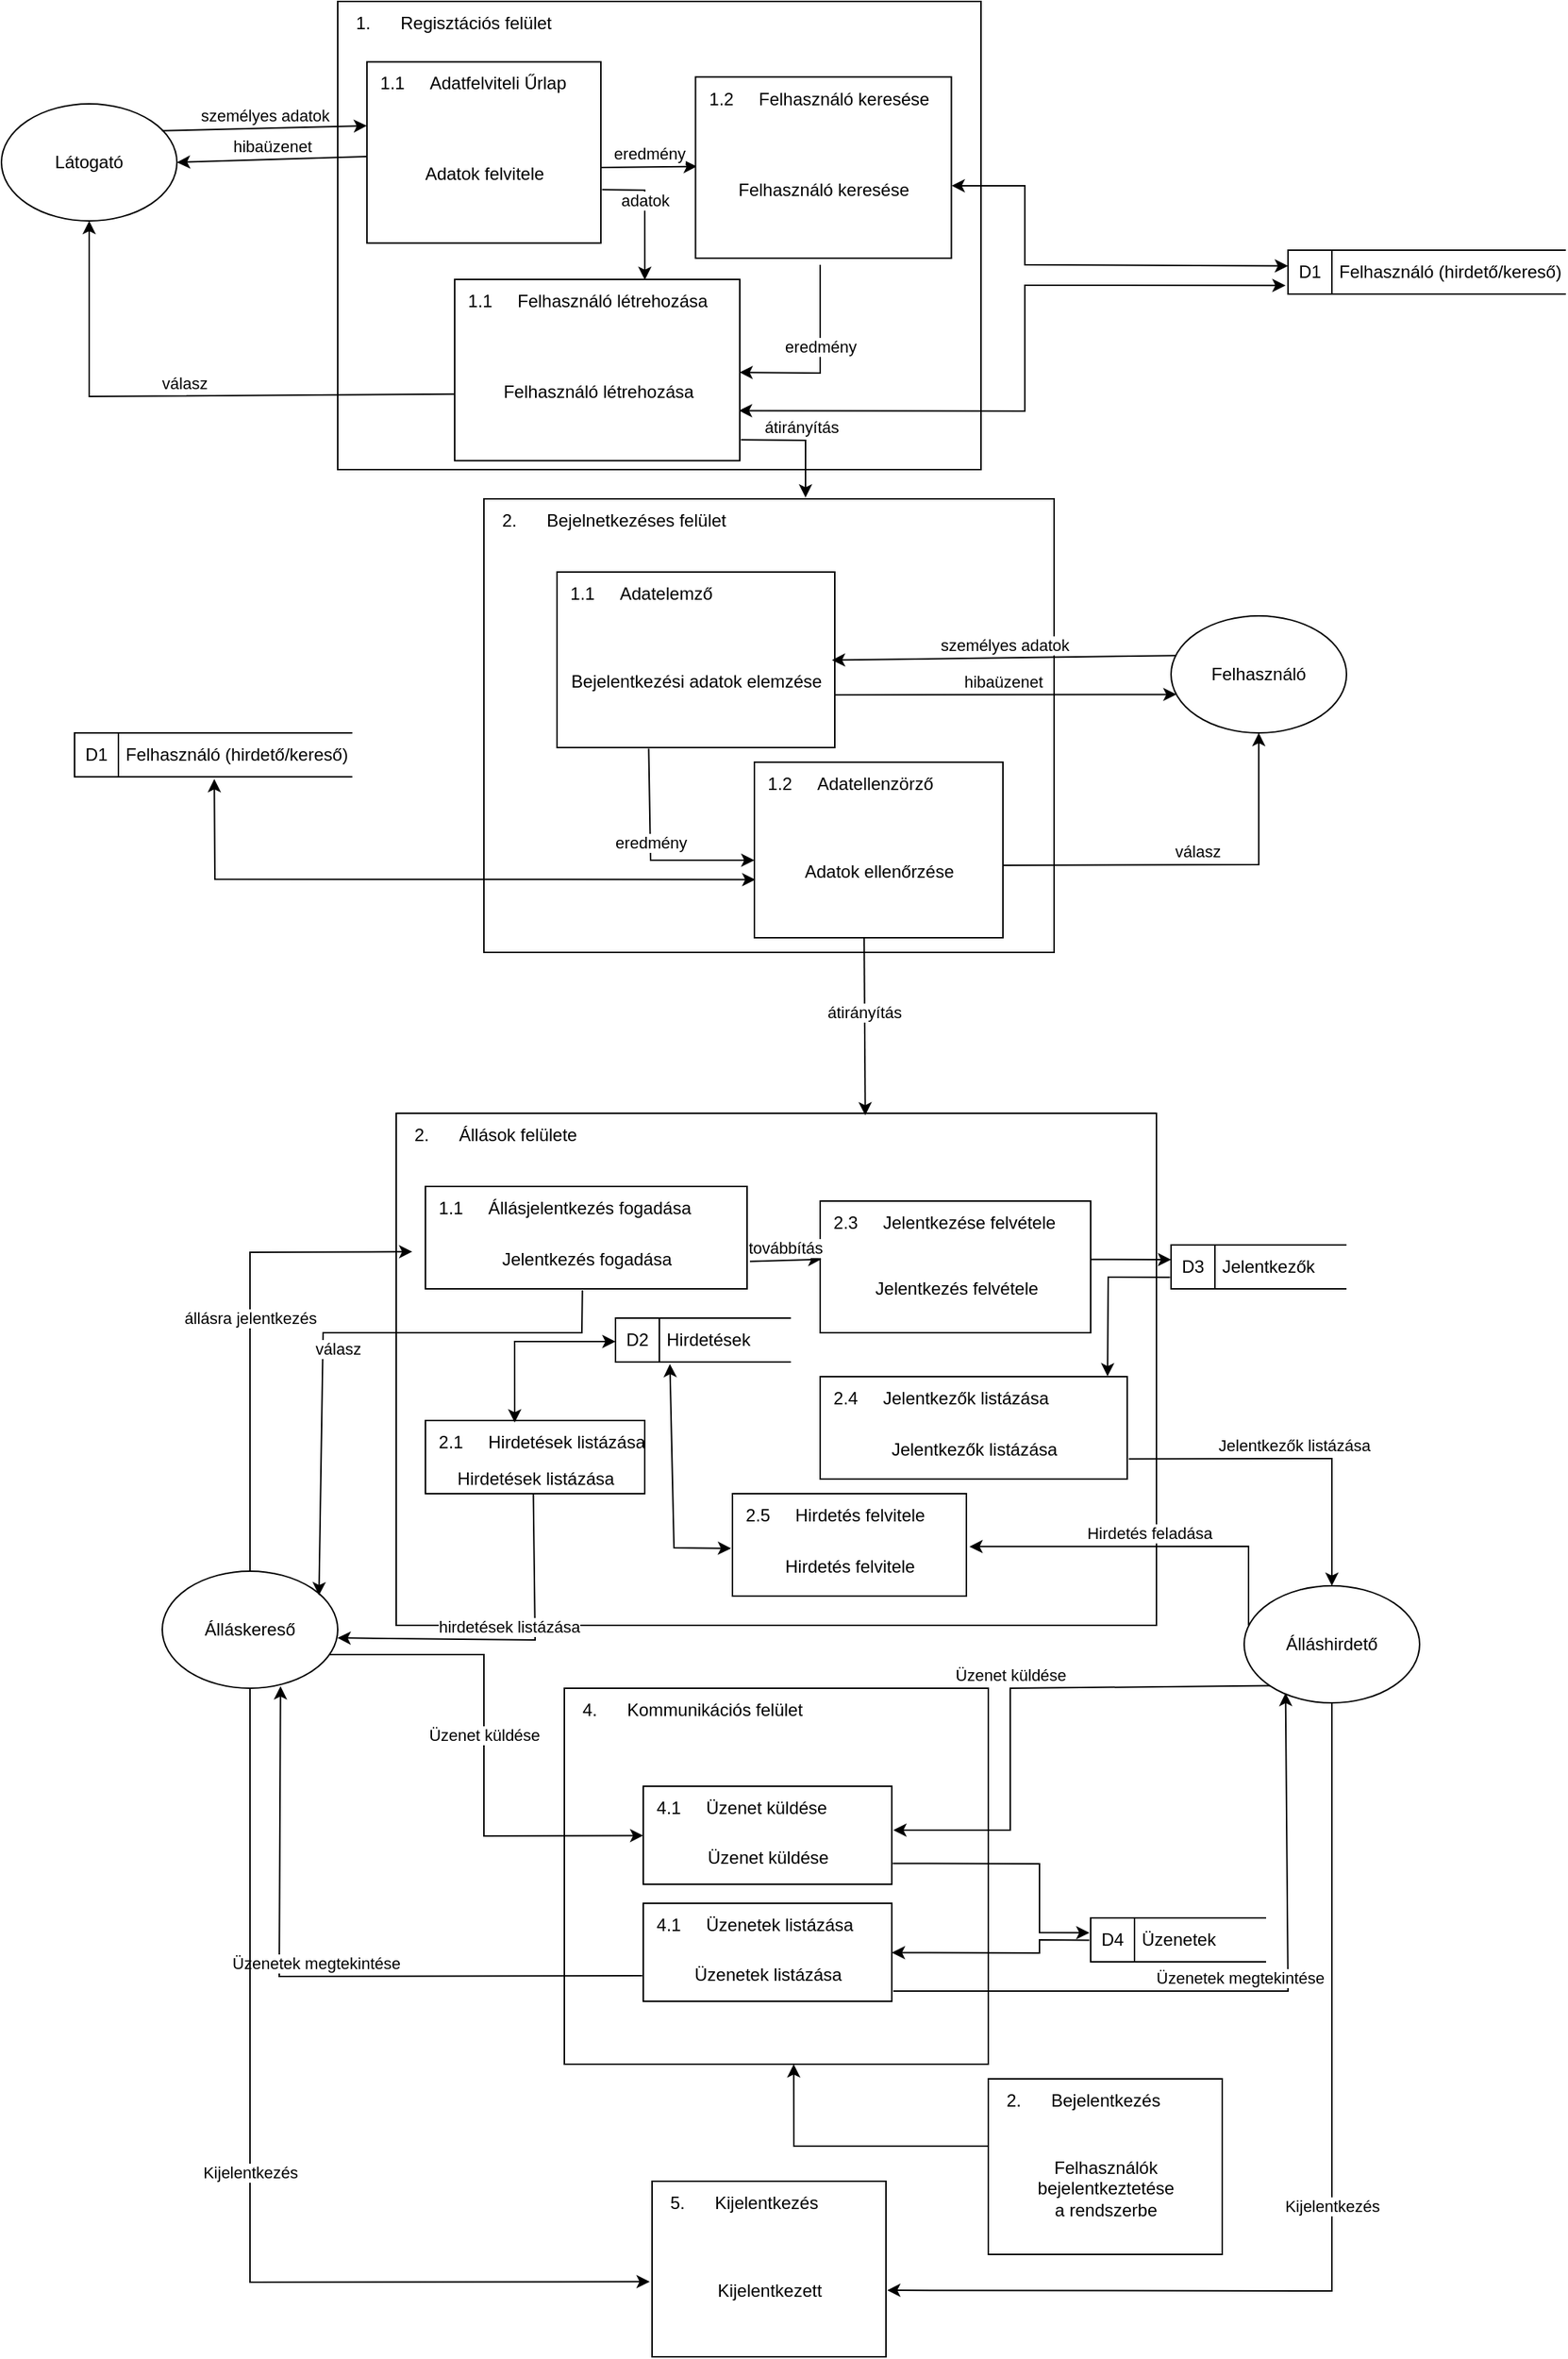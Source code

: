 <mxfile version="20.8.20" type="device"><diagram name="Page-1" id="2c6qVCv9dhtHh1jeVyh2"><mxGraphModel dx="1735" dy="1055" grid="1" gridSize="10" guides="1" tooltips="1" connect="1" arrows="1" fold="1" page="1" pageScale="1" pageWidth="1169" pageHeight="1654" math="0" shadow="0"><root><mxCell id="0"/><mxCell id="1" parent="0"/><mxCell id="j3F8_mvUWFrMyj6sbpoF-4" value="" style="html=1;dashed=0;whitespace=wrap;shape=mxgraph.dfd.process;align=center;container=1;collapsible=0;spacingTop=30;" parent="1" vertex="1"><mxGeometry x="390" y="370" width="390" height="310" as="geometry"/></mxCell><mxCell id="j3F8_mvUWFrMyj6sbpoF-5" value="2." style="text;html=1;strokeColor=none;fillColor=none;align=center;verticalAlign=middle;whiteSpace=wrap;rounded=0;movable=0;resizable=0;rotatable=0;cloneable=0;deletable=0;connectable=0;allowArrows=0;pointerEvents=1;" parent="j3F8_mvUWFrMyj6sbpoF-4" vertex="1"><mxGeometry width="35" height="30" as="geometry"/></mxCell><mxCell id="j3F8_mvUWFrMyj6sbpoF-6" value="Bejelnetkezéses felület" style="text;html=1;strokeColor=none;fillColor=none;align=left;verticalAlign=middle;whiteSpace=wrap;rounded=0;movable=0;resizable=0;connectable=0;allowArrows=0;rotatable=0;cloneable=0;deletable=0;spacingLeft=6;autosize=1;resizeWidth=0;" parent="j3F8_mvUWFrMyj6sbpoF-4" vertex="1"><mxGeometry x="35" width="150" height="30" as="geometry"/></mxCell><mxCell id="zLiHdtCXwCIcYh1Zex4T-36" value="hibaüzenet" style="endArrow=classic;html=1;rounded=0;verticalAlign=bottom;entryX=0.031;entryY=0.671;entryDx=0;entryDy=0;entryPerimeter=0;" edge="1" parent="j3F8_mvUWFrMyj6sbpoF-4" target="j3F8_mvUWFrMyj6sbpoF-22"><mxGeometry width="50" height="50" relative="1" as="geometry"><mxPoint x="236" y="134" as="sourcePoint"/><mxPoint x="425.2" y="130" as="targetPoint"/></mxGeometry></mxCell><mxCell id="zLiHdtCXwCIcYh1Zex4T-39" value="eredmény" style="endArrow=classic;html=1;rounded=0;verticalAlign=bottom;exitX=0.33;exitY=1.006;exitDx=0;exitDy=0;exitPerimeter=0;entryX=0.005;entryY=0.665;entryDx=0;entryDy=0;entryPerimeter=0;" edge="1" parent="j3F8_mvUWFrMyj6sbpoF-4" source="zLiHdtCXwCIcYh1Zex4T-89"><mxGeometry width="50" height="50" relative="1" as="geometry"><mxPoint x="114.251" y="183.188" as="sourcePoint"/><mxPoint x="185" y="247" as="targetPoint"/><Array as="points"><mxPoint x="114" y="247"/></Array></mxGeometry></mxCell><mxCell id="zLiHdtCXwCIcYh1Zex4T-89" value="Bejelentkezési adatok elemzése" style="html=1;dashed=0;whitespace=wrap;shape=mxgraph.dfd.process2;align=center;container=1;collapsible=0;spacingTop=30;" vertex="1" parent="j3F8_mvUWFrMyj6sbpoF-4"><mxGeometry x="50.001" y="49.998" width="190" height="120" as="geometry"/></mxCell><mxCell id="zLiHdtCXwCIcYh1Zex4T-90" value="1.1" style="text;html=1;strokeColor=none;fillColor=none;align=center;verticalAlign=middle;whiteSpace=wrap;rounded=0;connectable=0;allowArrows=0;editable=1;movable=0;resizable=0;rotatable=0;deletable=0;locked=0;cloneable=0;" vertex="1" parent="zLiHdtCXwCIcYh1Zex4T-89"><mxGeometry width="35" height="30" as="geometry"/></mxCell><mxCell id="zLiHdtCXwCIcYh1Zex4T-91" value="Adatelemző" style="text;strokeColor=none;fillColor=none;align=left;verticalAlign=middle;whiteSpace=wrap;rounded=0;autosize=1;connectable=0;allowArrows=0;movable=0;resizable=0;rotatable=0;deletable=0;cloneable=0;spacingLeft=6;fontStyle=0;html=1;" vertex="1" parent="zLiHdtCXwCIcYh1Zex4T-89"><mxGeometry x="35" width="90" height="30" as="geometry"/></mxCell><mxCell id="zLiHdtCXwCIcYh1Zex4T-92" value="Adatok ellenőrzése" style="html=1;dashed=0;whitespace=wrap;shape=mxgraph.dfd.process2;align=center;container=1;collapsible=0;spacingTop=30;" vertex="1" parent="j3F8_mvUWFrMyj6sbpoF-4"><mxGeometry x="185" y="180" width="170" height="120" as="geometry"/></mxCell><mxCell id="zLiHdtCXwCIcYh1Zex4T-93" value="1.2" style="text;html=1;strokeColor=none;fillColor=none;align=center;verticalAlign=middle;whiteSpace=wrap;rounded=0;connectable=0;allowArrows=0;editable=1;movable=0;resizable=0;rotatable=0;deletable=0;locked=0;cloneable=0;" vertex="1" parent="zLiHdtCXwCIcYh1Zex4T-92"><mxGeometry width="35" height="30" as="geometry"/></mxCell><mxCell id="zLiHdtCXwCIcYh1Zex4T-94" value="Adatellenzörző" style="text;strokeColor=none;fillColor=none;align=left;verticalAlign=middle;whiteSpace=wrap;rounded=0;autosize=1;connectable=0;allowArrows=0;movable=0;resizable=0;rotatable=0;deletable=0;cloneable=0;spacingLeft=6;fontStyle=0;html=1;" vertex="1" parent="zLiHdtCXwCIcYh1Zex4T-92"><mxGeometry x="35" width="110" height="30" as="geometry"/></mxCell><mxCell id="j3F8_mvUWFrMyj6sbpoF-16" value="" style="html=1;dashed=0;whitespace=wrap;shape=mxgraph.dfd.process;align=center;container=1;collapsible=0;spacingTop=30;" parent="1" vertex="1"><mxGeometry x="445" y="1183" width="290" height="257" as="geometry"/></mxCell><mxCell id="j3F8_mvUWFrMyj6sbpoF-17" value="4." style="text;html=1;strokeColor=none;fillColor=none;align=center;verticalAlign=middle;whiteSpace=wrap;rounded=0;movable=0;resizable=0;rotatable=0;cloneable=0;deletable=0;connectable=0;allowArrows=0;pointerEvents=1;" parent="j3F8_mvUWFrMyj6sbpoF-16" vertex="1"><mxGeometry width="35" height="30" as="geometry"/></mxCell><mxCell id="j3F8_mvUWFrMyj6sbpoF-18" value="Kommunikációs felület" style="text;html=1;strokeColor=none;fillColor=none;align=left;verticalAlign=middle;whiteSpace=wrap;rounded=0;movable=0;resizable=0;connectable=0;allowArrows=0;rotatable=0;cloneable=0;deletable=0;spacingLeft=6;autosize=1;resizeWidth=0;" parent="j3F8_mvUWFrMyj6sbpoF-16" vertex="1"><mxGeometry x="35" width="150" height="30" as="geometry"/></mxCell><mxCell id="zLiHdtCXwCIcYh1Zex4T-130" value="Üzenet küldése" style="html=1;dashed=0;whitespace=wrap;shape=mxgraph.dfd.process2;align=center;container=1;collapsible=0;spacingTop=30;" vertex="1" parent="j3F8_mvUWFrMyj6sbpoF-16"><mxGeometry x="54" y="67" width="170" height="67" as="geometry"/></mxCell><mxCell id="zLiHdtCXwCIcYh1Zex4T-131" value="4.1" style="text;html=1;strokeColor=none;fillColor=none;align=center;verticalAlign=middle;whiteSpace=wrap;rounded=0;connectable=0;allowArrows=0;editable=1;movable=0;resizable=0;rotatable=0;deletable=0;locked=0;cloneable=0;" vertex="1" parent="zLiHdtCXwCIcYh1Zex4T-130"><mxGeometry width="35" height="30" as="geometry"/></mxCell><mxCell id="zLiHdtCXwCIcYh1Zex4T-132" value="Üzenet küldése" style="text;strokeColor=none;fillColor=none;align=left;verticalAlign=middle;whiteSpace=wrap;rounded=0;autosize=1;connectable=0;allowArrows=0;movable=0;resizable=0;rotatable=0;deletable=0;cloneable=0;spacingLeft=6;fontStyle=0;html=1;" vertex="1" parent="zLiHdtCXwCIcYh1Zex4T-130"><mxGeometry x="35" width="110" height="30" as="geometry"/></mxCell><mxCell id="zLiHdtCXwCIcYh1Zex4T-134" value="Üzenetek listázása" style="html=1;dashed=0;whitespace=wrap;shape=mxgraph.dfd.process2;align=center;container=1;collapsible=0;spacingTop=30;" vertex="1" parent="j3F8_mvUWFrMyj6sbpoF-16"><mxGeometry x="54" y="147" width="170" height="67" as="geometry"/></mxCell><mxCell id="zLiHdtCXwCIcYh1Zex4T-135" value="4.1" style="text;html=1;strokeColor=none;fillColor=none;align=center;verticalAlign=middle;whiteSpace=wrap;rounded=0;connectable=0;allowArrows=0;editable=1;movable=0;resizable=0;rotatable=0;deletable=0;locked=0;cloneable=0;" vertex="1" parent="zLiHdtCXwCIcYh1Zex4T-134"><mxGeometry width="35" height="30" as="geometry"/></mxCell><mxCell id="zLiHdtCXwCIcYh1Zex4T-136" value="Üzenetek listázása" style="text;strokeColor=none;fillColor=none;align=left;verticalAlign=middle;whiteSpace=wrap;rounded=0;autosize=1;connectable=0;allowArrows=0;movable=0;resizable=0;rotatable=0;deletable=0;cloneable=0;spacingLeft=6;fontStyle=0;html=1;" vertex="1" parent="zLiHdtCXwCIcYh1Zex4T-134"><mxGeometry x="35" width="130" height="30" as="geometry"/></mxCell><mxCell id="j3F8_mvUWFrMyj6sbpoF-19" value="Kijelentkezett" style="html=1;dashed=0;whitespace=wrap;shape=mxgraph.dfd.process2;align=center;container=1;collapsible=0;spacingTop=30;" parent="1" vertex="1"><mxGeometry x="505" y="1520" width="160" height="120" as="geometry"/></mxCell><mxCell id="j3F8_mvUWFrMyj6sbpoF-20" value="5." style="text;html=1;strokeColor=none;fillColor=none;align=center;verticalAlign=middle;whiteSpace=wrap;rounded=0;connectable=0;allowArrows=0;editable=1;movable=0;resizable=0;rotatable=0;deletable=0;locked=0;cloneable=0;" parent="j3F8_mvUWFrMyj6sbpoF-19" vertex="1"><mxGeometry width="35" height="30" as="geometry"/></mxCell><mxCell id="j3F8_mvUWFrMyj6sbpoF-21" value="Kijelentkezés" style="text;strokeColor=none;fillColor=none;align=left;verticalAlign=middle;whiteSpace=wrap;rounded=0;autosize=1;connectable=0;allowArrows=0;movable=0;resizable=0;rotatable=0;deletable=0;cloneable=0;spacingLeft=6;fontStyle=0;html=1;" parent="j3F8_mvUWFrMyj6sbpoF-19" vertex="1"><mxGeometry x="35" width="100" height="30" as="geometry"/></mxCell><mxCell id="j3F8_mvUWFrMyj6sbpoF-22" value="Felhasználó" style="ellipse;whiteSpace=wrap;html=1;" parent="1" vertex="1"><mxGeometry x="860" y="450" width="120" height="80" as="geometry"/></mxCell><mxCell id="j3F8_mvUWFrMyj6sbpoF-23" value="Látogató" style="ellipse;whiteSpace=wrap;html=1;" parent="1" vertex="1"><mxGeometry x="60" y="100" width="120" height="80" as="geometry"/></mxCell><mxCell id="j3F8_mvUWFrMyj6sbpoF-29" value="Felhasználó (hirdető/kereső)" style="html=1;dashed=0;whitespace=wrap;shape=mxgraph.dfd.dataStoreID;align=left;spacingLeft=33;container=1;collapsible=0;autosize=0;" parent="1" vertex="1"><mxGeometry x="110" y="530" width="190" height="30" as="geometry"/></mxCell><mxCell id="j3F8_mvUWFrMyj6sbpoF-30" value="D1" style="text;html=1;strokeColor=none;fillColor=none;align=center;verticalAlign=middle;whiteSpace=wrap;rounded=0;movable=0;resizable=0;rotatable=0;cloneable=0;deletable=0;allowArrows=0;connectable=0;" parent="j3F8_mvUWFrMyj6sbpoF-29" vertex="1"><mxGeometry width="30" height="30" as="geometry"/></mxCell><mxCell id="7qSP-F-EmeKPfOp0qKPl-8" value="Álláskereső" style="ellipse;whiteSpace=wrap;html=1;" parent="1" vertex="1"><mxGeometry x="170" y="1103" width="120" height="80" as="geometry"/></mxCell><mxCell id="7qSP-F-EmeKPfOp0qKPl-9" value="Álláshirdető" style="ellipse;whiteSpace=wrap;html=1;" parent="1" vertex="1"><mxGeometry x="910" y="1113" width="120" height="80" as="geometry"/></mxCell><mxCell id="7qSP-F-EmeKPfOp0qKPl-15" value="Üzenet küldése" style="endArrow=classic;html=1;rounded=0;verticalAlign=bottom;exitX=0.951;exitY=0.713;exitDx=0;exitDy=0;exitPerimeter=0;" parent="1" source="7qSP-F-EmeKPfOp0qKPl-8" edge="1" target="zLiHdtCXwCIcYh1Zex4T-130"><mxGeometry width="50" height="50" relative="1" as="geometry"><mxPoint x="280" y="1163" as="sourcePoint"/><mxPoint x="480" y="1233" as="targetPoint"/><Array as="points"><mxPoint x="390" y="1160"/><mxPoint x="390" y="1284"/></Array></mxGeometry></mxCell><mxCell id="7qSP-F-EmeKPfOp0qKPl-16" value="Üzenetek megtekintése" style="endArrow=classic;html=1;rounded=0;verticalAlign=bottom;entryX=0.674;entryY=0.983;entryDx=0;entryDy=0;exitX=-0.004;exitY=0.739;exitDx=0;exitDy=0;exitPerimeter=0;entryPerimeter=0;" parent="1" source="zLiHdtCXwCIcYh1Zex4T-134" target="7qSP-F-EmeKPfOp0qKPl-8" edge="1"><mxGeometry width="50" height="50" relative="1" as="geometry"><mxPoint x="340" y="1233" as="sourcePoint"/><mxPoint x="460" y="1233" as="targetPoint"/><Array as="points"><mxPoint x="250" y="1380"/></Array></mxGeometry></mxCell><mxCell id="7qSP-F-EmeKPfOp0qKPl-17" value="Üzenet küldése" style="endArrow=classic;html=1;rounded=0;verticalAlign=bottom;exitX=0;exitY=1;exitDx=0;exitDy=0;" parent="1" edge="1" source="7qSP-F-EmeKPfOp0qKPl-9"><mxGeometry width="50" height="50" relative="1" as="geometry"><mxPoint x="790" y="1183" as="sourcePoint"/><mxPoint x="670" y="1280" as="targetPoint"/><Array as="points"><mxPoint x="750" y="1183"/><mxPoint x="750" y="1280"/></Array></mxGeometry></mxCell><mxCell id="7qSP-F-EmeKPfOp0qKPl-20" value="Kijelentkezés" style="endArrow=classic;html=1;rounded=0;verticalAlign=bottom;exitX=0.5;exitY=1;exitDx=0;exitDy=0;entryX=-0.01;entryY=0.572;entryDx=0;entryDy=0;entryPerimeter=0;" parent="1" source="7qSP-F-EmeKPfOp0qKPl-8" target="j3F8_mvUWFrMyj6sbpoF-19" edge="1"><mxGeometry width="50" height="50" relative="1" as="geometry"><mxPoint x="390" y="1313" as="sourcePoint"/><mxPoint x="510" y="1313" as="targetPoint"/><Array as="points"><mxPoint x="230" y="1589"/></Array></mxGeometry></mxCell><mxCell id="7qSP-F-EmeKPfOp0qKPl-21" value="Kijelentkezés" style="endArrow=classic;html=1;rounded=0;verticalAlign=bottom;exitX=0.5;exitY=1;exitDx=0;exitDy=0;entryX=1.005;entryY=0.621;entryDx=0;entryDy=0;entryPerimeter=0;" parent="1" source="7qSP-F-EmeKPfOp0qKPl-9" target="j3F8_mvUWFrMyj6sbpoF-19" edge="1"><mxGeometry width="50" height="50" relative="1" as="geometry"><mxPoint x="240" y="1193" as="sourcePoint"/><mxPoint x="503" y="1452" as="targetPoint"/><Array as="points"><mxPoint x="970" y="1595"/></Array></mxGeometry></mxCell><mxCell id="7qSP-F-EmeKPfOp0qKPl-22" value="Üzenetek" style="html=1;dashed=0;whitespace=wrap;shape=mxgraph.dfd.dataStoreID;align=left;spacingLeft=33;container=1;collapsible=0;autosize=0;" parent="1" vertex="1"><mxGeometry x="805" y="1340" width="120" height="30" as="geometry"/></mxCell><mxCell id="7qSP-F-EmeKPfOp0qKPl-23" value="D4" style="text;html=1;strokeColor=none;fillColor=none;align=center;verticalAlign=middle;whiteSpace=wrap;rounded=0;movable=0;resizable=0;rotatable=0;cloneable=0;deletable=0;allowArrows=0;connectable=0;" parent="7qSP-F-EmeKPfOp0qKPl-22" vertex="1"><mxGeometry width="30" height="30" as="geometry"/></mxCell><mxCell id="zLiHdtCXwCIcYh1Zex4T-4" value="" style="html=1;dashed=0;whitespace=wrap;shape=mxgraph.dfd.process;align=center;container=1;collapsible=0;spacingTop=30;" vertex="1" parent="1"><mxGeometry x="290" y="30" width="440" height="320" as="geometry"/></mxCell><mxCell id="zLiHdtCXwCIcYh1Zex4T-5" value="1." style="text;html=1;strokeColor=none;fillColor=none;align=center;verticalAlign=middle;whiteSpace=wrap;rounded=0;movable=0;resizable=0;rotatable=0;cloneable=0;deletable=0;connectable=0;allowArrows=0;pointerEvents=1;" vertex="1" parent="zLiHdtCXwCIcYh1Zex4T-4"><mxGeometry width="35" height="30" as="geometry"/></mxCell><mxCell id="zLiHdtCXwCIcYh1Zex4T-6" value="Regisztációs felület" style="text;html=1;strokeColor=none;fillColor=none;align=left;verticalAlign=middle;whiteSpace=wrap;rounded=0;movable=0;resizable=0;connectable=0;allowArrows=0;rotatable=0;cloneable=0;deletable=0;spacingLeft=6;autosize=1;resizeWidth=0;" vertex="1" parent="zLiHdtCXwCIcYh1Zex4T-4"><mxGeometry x="35" width="130" height="30" as="geometry"/></mxCell><mxCell id="zLiHdtCXwCIcYh1Zex4T-16" value="eredmény" style="endArrow=classic;html=1;rounded=0;verticalAlign=bottom;exitX=1;exitY=0.583;exitDx=0;exitDy=0;exitPerimeter=0;entryX=0.005;entryY=0.494;entryDx=0;entryDy=0;entryPerimeter=0;" edge="1" parent="zLiHdtCXwCIcYh1Zex4T-4" source="zLiHdtCXwCIcYh1Zex4T-61" target="zLiHdtCXwCIcYh1Zex4T-58"><mxGeometry width="50" height="50" relative="1" as="geometry"><mxPoint x="39.916" y="131.575" as="sourcePoint"/><mxPoint x="240" y="113.548" as="targetPoint"/><Array as="points"/></mxGeometry></mxCell><mxCell id="zLiHdtCXwCIcYh1Zex4T-61" value="Adatok felvitele" style="html=1;dashed=0;whitespace=wrap;shape=mxgraph.dfd.process2;align=center;container=1;collapsible=0;spacingTop=30;" vertex="1" parent="zLiHdtCXwCIcYh1Zex4T-4"><mxGeometry x="20" y="41.29" width="160" height="123.871" as="geometry"/></mxCell><mxCell id="zLiHdtCXwCIcYh1Zex4T-62" value="1.1" style="text;html=1;strokeColor=none;fillColor=none;align=center;verticalAlign=middle;whiteSpace=wrap;rounded=0;connectable=0;allowArrows=0;editable=1;movable=0;resizable=0;rotatable=0;deletable=0;locked=0;cloneable=0;" vertex="1" parent="zLiHdtCXwCIcYh1Zex4T-61"><mxGeometry width="35" height="30" as="geometry"/></mxCell><mxCell id="zLiHdtCXwCIcYh1Zex4T-63" value="Adatfelviteli Űrlap" style="text;strokeColor=none;fillColor=none;align=left;verticalAlign=middle;whiteSpace=wrap;rounded=0;autosize=1;connectable=0;allowArrows=0;movable=0;resizable=0;rotatable=0;deletable=0;cloneable=0;spacingLeft=6;fontStyle=0;html=1;" vertex="1" parent="zLiHdtCXwCIcYh1Zex4T-61"><mxGeometry x="35" width="120" height="30" as="geometry"/></mxCell><mxCell id="zLiHdtCXwCIcYh1Zex4T-58" value="Felhasználó keresése" style="html=1;dashed=0;whitespace=wrap;shape=mxgraph.dfd.process2;align=center;container=1;collapsible=0;spacingTop=30;" vertex="1" parent="zLiHdtCXwCIcYh1Zex4T-4"><mxGeometry x="244.74" y="51.613" width="175" height="123.871" as="geometry"/></mxCell><mxCell id="zLiHdtCXwCIcYh1Zex4T-59" value="1.2" style="text;html=1;strokeColor=none;fillColor=none;align=center;verticalAlign=middle;whiteSpace=wrap;rounded=0;connectable=0;allowArrows=0;editable=1;movable=0;resizable=0;rotatable=0;deletable=0;locked=0;cloneable=0;" vertex="1" parent="zLiHdtCXwCIcYh1Zex4T-58"><mxGeometry width="35" height="30" as="geometry"/></mxCell><mxCell id="zLiHdtCXwCIcYh1Zex4T-60" value="Felhasználó keresése" style="text;strokeColor=none;fillColor=none;align=left;verticalAlign=middle;whiteSpace=wrap;rounded=0;autosize=1;connectable=0;allowArrows=0;movable=0;resizable=0;rotatable=0;deletable=0;cloneable=0;spacingLeft=6;fontStyle=0;html=1;" vertex="1" parent="zLiHdtCXwCIcYh1Zex4T-58"><mxGeometry x="35" width="140" height="30" as="geometry"/></mxCell><mxCell id="zLiHdtCXwCIcYh1Zex4T-55" value="Felhasználó létrehozása" style="html=1;dashed=0;whitespace=wrap;shape=mxgraph.dfd.process2;align=center;container=1;collapsible=0;spacingTop=30;" vertex="1" parent="zLiHdtCXwCIcYh1Zex4T-4"><mxGeometry x="80" y="189.999" width="195" height="123.871" as="geometry"/></mxCell><mxCell id="zLiHdtCXwCIcYh1Zex4T-56" value="1.1" style="text;html=1;strokeColor=none;fillColor=none;align=center;verticalAlign=middle;whiteSpace=wrap;rounded=0;connectable=0;allowArrows=0;editable=1;movable=0;resizable=0;rotatable=0;deletable=0;locked=0;cloneable=0;" vertex="1" parent="zLiHdtCXwCIcYh1Zex4T-55"><mxGeometry width="35" height="30" as="geometry"/></mxCell><mxCell id="zLiHdtCXwCIcYh1Zex4T-57" value="Felhasználó létrehozása" style="text;strokeColor=none;fillColor=none;align=left;verticalAlign=middle;whiteSpace=wrap;rounded=0;autosize=1;connectable=0;allowArrows=0;movable=0;resizable=0;rotatable=0;deletable=0;cloneable=0;spacingLeft=6;fontStyle=0;html=1;" vertex="1" parent="zLiHdtCXwCIcYh1Zex4T-55"><mxGeometry x="35" width="160" height="30" as="geometry"/></mxCell><mxCell id="zLiHdtCXwCIcYh1Zex4T-65" value="eredmény" style="endArrow=classic;html=1;rounded=0;verticalAlign=bottom;entryX=0.999;entryY=0.513;entryDx=0;entryDy=0;entryPerimeter=0;" edge="1" parent="zLiHdtCXwCIcYh1Zex4T-4" target="zLiHdtCXwCIcYh1Zex4T-55"><mxGeometry width="50" height="50" relative="1" as="geometry"><mxPoint x="330" y="180" as="sourcePoint"/><mxPoint x="256" y="124.903" as="targetPoint"/><Array as="points"><mxPoint x="330" y="254"/></Array></mxGeometry></mxCell><mxCell id="zLiHdtCXwCIcYh1Zex4T-68" value="adatok" style="endArrow=classic;html=1;rounded=0;verticalAlign=bottom;exitX=1.005;exitY=0.705;exitDx=0;exitDy=0;exitPerimeter=0;entryX=0.667;entryY=0.003;entryDx=0;entryDy=0;entryPerimeter=0;" edge="1" parent="zLiHdtCXwCIcYh1Zex4T-4" source="zLiHdtCXwCIcYh1Zex4T-61" target="zLiHdtCXwCIcYh1Zex4T-55"><mxGeometry width="50" height="50" relative="1" as="geometry"><mxPoint x="50" y="210" as="sourcePoint"/><mxPoint x="170" y="210" as="targetPoint"/><Array as="points"><mxPoint x="210" y="129"/></Array></mxGeometry></mxCell><mxCell id="zLiHdtCXwCIcYh1Zex4T-17" value="személyes adatok" style="endArrow=classic;html=1;rounded=0;verticalAlign=bottom;exitX=0.915;exitY=0.23;exitDx=0;exitDy=0;exitPerimeter=0;" edge="1" parent="1" source="j3F8_mvUWFrMyj6sbpoF-23"><mxGeometry width="50" height="50" relative="1" as="geometry"><mxPoint x="640" y="370" as="sourcePoint"/><mxPoint x="310" y="114.966" as="targetPoint"/></mxGeometry></mxCell><mxCell id="zLiHdtCXwCIcYh1Zex4T-18" value="hibaüzenet" style="endArrow=classic;html=1;rounded=0;verticalAlign=bottom;exitX=-0.001;exitY=0.773;exitDx=0;exitDy=0;exitPerimeter=0;" edge="1" parent="1"><mxGeometry width="50" height="50" relative="1" as="geometry"><mxPoint x="309.812" y="135.96" as="sourcePoint"/><mxPoint x="180" y="140" as="targetPoint"/></mxGeometry></mxCell><mxCell id="zLiHdtCXwCIcYh1Zex4T-37" value="válasz" style="endArrow=classic;html=1;rounded=0;verticalAlign=bottom;entryX=0.5;entryY=1;entryDx=0;entryDy=0;exitX=1;exitY=0.587;exitDx=0;exitDy=0;exitPerimeter=0;" edge="1" parent="1" source="zLiHdtCXwCIcYh1Zex4T-92" target="j3F8_mvUWFrMyj6sbpoF-22"><mxGeometry x="0.002" width="50" height="50" relative="1" as="geometry"><mxPoint x="750" y="620" as="sourcePoint"/><mxPoint x="910" y="560" as="targetPoint"/><Array as="points"><mxPoint x="920" y="620"/></Array><mxPoint as="offset"/></mxGeometry></mxCell><mxCell id="zLiHdtCXwCIcYh1Zex4T-19" value="válasz" style="endArrow=classic;html=1;rounded=0;verticalAlign=bottom;entryX=0.5;entryY=1;entryDx=0;entryDy=0;exitX=-0.001;exitY=0.633;exitDx=0;exitDy=0;exitPerimeter=0;" edge="1" parent="1" source="zLiHdtCXwCIcYh1Zex4T-55" target="j3F8_mvUWFrMyj6sbpoF-23"><mxGeometry width="50" height="50" relative="1" as="geometry"><mxPoint x="371.318" y="303.24" as="sourcePoint"/><mxPoint x="790" y="180" as="targetPoint"/><Array as="points"><mxPoint x="120" y="300"/></Array></mxGeometry></mxCell><mxCell id="zLiHdtCXwCIcYh1Zex4T-34" value="" style="endArrow=classic;startArrow=classic;html=1;rounded=0;verticalAlign=bottom;exitX=0.503;exitY=1.051;exitDx=0;exitDy=0;exitPerimeter=0;entryX=0.004;entryY=0.669;entryDx=0;entryDy=0;entryPerimeter=0;" edge="1" parent="1" source="j3F8_mvUWFrMyj6sbpoF-29"><mxGeometry width="50" height="50" relative="1" as="geometry"><mxPoint x="590" y="550" as="sourcePoint"/><mxPoint x="575.66" y="630.28" as="targetPoint"/><Array as="points"><mxPoint x="206" y="630"/></Array></mxGeometry></mxCell><mxCell id="zLiHdtCXwCIcYh1Zex4T-35" value="személyes adatok" style="endArrow=classic;html=1;rounded=0;verticalAlign=bottom;exitX=0.027;exitY=0.339;exitDx=0;exitDy=0;entryX=0.998;entryY=0.437;entryDx=0;entryDy=0;entryPerimeter=0;exitPerimeter=0;" edge="1" parent="1" source="j3F8_mvUWFrMyj6sbpoF-22"><mxGeometry width="50" height="50" relative="1" as="geometry"><mxPoint x="860" y="509" as="sourcePoint"/><mxPoint x="628.051" y="480.258" as="targetPoint"/></mxGeometry></mxCell><mxCell id="zLiHdtCXwCIcYh1Zex4T-40" value="" style="html=1;dashed=0;whitespace=wrap;shape=mxgraph.dfd.process;align=center;container=1;collapsible=0;spacingTop=30;" vertex="1" parent="1"><mxGeometry x="330" y="790" width="520" height="350" as="geometry"/></mxCell><mxCell id="zLiHdtCXwCIcYh1Zex4T-41" value="2." style="text;html=1;strokeColor=none;fillColor=none;align=center;verticalAlign=middle;whiteSpace=wrap;rounded=0;movable=0;resizable=0;rotatable=0;cloneable=0;deletable=0;connectable=0;allowArrows=0;pointerEvents=1;" vertex="1" parent="zLiHdtCXwCIcYh1Zex4T-40"><mxGeometry width="35" height="30" as="geometry"/></mxCell><mxCell id="zLiHdtCXwCIcYh1Zex4T-42" value="Állások felülete" style="text;html=1;strokeColor=none;fillColor=none;align=left;verticalAlign=middle;whiteSpace=wrap;rounded=0;movable=0;resizable=0;connectable=0;allowArrows=0;rotatable=0;cloneable=0;deletable=0;spacingLeft=6;autosize=1;resizeWidth=0;" vertex="1" parent="zLiHdtCXwCIcYh1Zex4T-40"><mxGeometry x="35" width="110" height="30" as="geometry"/></mxCell><mxCell id="zLiHdtCXwCIcYh1Zex4T-101" value="Hirdetések listázása" style="html=1;dashed=0;whitespace=wrap;shape=mxgraph.dfd.process2;align=center;container=1;collapsible=0;spacingTop=30;" vertex="1" parent="zLiHdtCXwCIcYh1Zex4T-40"><mxGeometry x="20" y="210" width="150" height="50" as="geometry"/></mxCell><mxCell id="zLiHdtCXwCIcYh1Zex4T-102" value="2.1" style="text;html=1;strokeColor=none;fillColor=none;align=center;verticalAlign=middle;whiteSpace=wrap;rounded=0;connectable=0;allowArrows=0;editable=1;movable=0;resizable=0;rotatable=0;deletable=0;locked=0;cloneable=0;" vertex="1" parent="zLiHdtCXwCIcYh1Zex4T-101"><mxGeometry width="35" height="30" as="geometry"/></mxCell><mxCell id="zLiHdtCXwCIcYh1Zex4T-103" value="Hirdetések listázása" style="text;strokeColor=none;fillColor=none;align=left;verticalAlign=middle;whiteSpace=wrap;rounded=0;autosize=1;connectable=0;allowArrows=0;movable=0;resizable=0;rotatable=0;deletable=0;cloneable=0;spacingLeft=6;fontStyle=0;html=1;" vertex="1" parent="zLiHdtCXwCIcYh1Zex4T-101"><mxGeometry x="35" width="130" height="30" as="geometry"/></mxCell><mxCell id="zLiHdtCXwCIcYh1Zex4T-104" value="Jelentkezés fogadása" style="html=1;dashed=0;whitespace=wrap;shape=mxgraph.dfd.process2;align=center;container=1;collapsible=0;spacingTop=30;" vertex="1" parent="zLiHdtCXwCIcYh1Zex4T-40"><mxGeometry x="20" y="50" width="220" height="70" as="geometry"/></mxCell><mxCell id="zLiHdtCXwCIcYh1Zex4T-105" value="1.1" style="text;html=1;strokeColor=none;fillColor=none;align=center;verticalAlign=middle;whiteSpace=wrap;rounded=0;connectable=0;allowArrows=0;editable=1;movable=0;resizable=0;rotatable=0;deletable=0;locked=0;cloneable=0;" vertex="1" parent="zLiHdtCXwCIcYh1Zex4T-104"><mxGeometry width="35" height="30" as="geometry"/></mxCell><mxCell id="zLiHdtCXwCIcYh1Zex4T-106" value="Állásjelentkezés fogadása" style="text;strokeColor=none;fillColor=none;align=left;verticalAlign=middle;whiteSpace=wrap;rounded=0;autosize=1;connectable=0;allowArrows=0;movable=0;resizable=0;rotatable=0;deletable=0;cloneable=0;spacingLeft=6;fontStyle=0;html=1;" vertex="1" parent="zLiHdtCXwCIcYh1Zex4T-104"><mxGeometry x="35" width="170" height="30" as="geometry"/></mxCell><mxCell id="zLiHdtCXwCIcYh1Zex4T-114" value="Hirdetés felvitele" style="html=1;dashed=0;whitespace=wrap;shape=mxgraph.dfd.process2;align=center;container=1;collapsible=0;spacingTop=30;" vertex="1" parent="zLiHdtCXwCIcYh1Zex4T-40"><mxGeometry x="230" y="260" width="160" height="70" as="geometry"/></mxCell><mxCell id="zLiHdtCXwCIcYh1Zex4T-115" value="2.5" style="text;html=1;strokeColor=none;fillColor=none;align=center;verticalAlign=middle;whiteSpace=wrap;rounded=0;connectable=0;allowArrows=0;editable=1;movable=0;resizable=0;rotatable=0;deletable=0;locked=0;cloneable=0;" vertex="1" parent="zLiHdtCXwCIcYh1Zex4T-114"><mxGeometry width="35" height="30" as="geometry"/></mxCell><mxCell id="zLiHdtCXwCIcYh1Zex4T-116" value="Hirdetés felvitele" style="text;strokeColor=none;fillColor=none;align=left;verticalAlign=middle;whiteSpace=wrap;rounded=0;autosize=1;connectable=0;allowArrows=0;movable=0;resizable=0;rotatable=0;deletable=0;cloneable=0;spacingLeft=6;fontStyle=0;html=1;" vertex="1" parent="zLiHdtCXwCIcYh1Zex4T-114"><mxGeometry x="35" width="120" height="30" as="geometry"/></mxCell><mxCell id="7qSP-F-EmeKPfOp0qKPl-11" value="Hirdetések" style="html=1;dashed=0;whitespace=wrap;shape=mxgraph.dfd.dataStoreID;align=left;spacingLeft=33;container=1;collapsible=0;autosize=0;" parent="zLiHdtCXwCIcYh1Zex4T-40" vertex="1"><mxGeometry x="150" y="140" width="120" height="30" as="geometry"/></mxCell><mxCell id="7qSP-F-EmeKPfOp0qKPl-12" value="D2" style="text;html=1;strokeColor=none;fillColor=none;align=center;verticalAlign=middle;whiteSpace=wrap;rounded=0;movable=0;resizable=0;rotatable=0;cloneable=0;deletable=0;allowArrows=0;connectable=0;" parent="7qSP-F-EmeKPfOp0qKPl-11" vertex="1"><mxGeometry width="30" height="30" as="geometry"/></mxCell><mxCell id="zLiHdtCXwCIcYh1Zex4T-117" value="Jelentkezők listázása" style="html=1;dashed=0;whitespace=wrap;shape=mxgraph.dfd.process2;align=center;container=1;collapsible=0;spacingTop=30;" vertex="1" parent="zLiHdtCXwCIcYh1Zex4T-40"><mxGeometry x="290" y="180" width="210" height="70" as="geometry"/></mxCell><mxCell id="zLiHdtCXwCIcYh1Zex4T-118" value="2.4" style="text;html=1;strokeColor=none;fillColor=none;align=center;verticalAlign=middle;whiteSpace=wrap;rounded=0;connectable=0;allowArrows=0;editable=1;movable=0;resizable=0;rotatable=0;deletable=0;locked=0;cloneable=0;" vertex="1" parent="zLiHdtCXwCIcYh1Zex4T-117"><mxGeometry width="35" height="30" as="geometry"/></mxCell><mxCell id="zLiHdtCXwCIcYh1Zex4T-119" value="Jelentkezők listázása" style="text;strokeColor=none;fillColor=none;align=left;verticalAlign=middle;whiteSpace=wrap;rounded=0;autosize=1;connectable=0;allowArrows=0;movable=0;resizable=0;rotatable=0;deletable=0;cloneable=0;spacingLeft=6;fontStyle=0;html=1;" vertex="1" parent="zLiHdtCXwCIcYh1Zex4T-117"><mxGeometry x="35" width="140" height="30" as="geometry"/></mxCell><mxCell id="zLiHdtCXwCIcYh1Zex4T-121" value="" style="endArrow=classic;startArrow=classic;html=1;rounded=0;verticalAlign=bottom;entryX=0.407;entryY=0.027;entryDx=0;entryDy=0;entryPerimeter=0;" edge="1" parent="zLiHdtCXwCIcYh1Zex4T-40" target="zLiHdtCXwCIcYh1Zex4T-101"><mxGeometry width="50" height="50" relative="1" as="geometry"><mxPoint x="150" y="156" as="sourcePoint"/><mxPoint x="340" y="290" as="targetPoint"/><Array as="points"><mxPoint x="81" y="156"/></Array></mxGeometry></mxCell><mxCell id="zLiHdtCXwCIcYh1Zex4T-124" value="" style="endArrow=classic;startArrow=classic;html=1;rounded=0;verticalAlign=bottom;entryX=-0.006;entryY=0.534;entryDx=0;entryDy=0;entryPerimeter=0;exitX=0.31;exitY=1.044;exitDx=0;exitDy=0;exitPerimeter=0;" edge="1" parent="zLiHdtCXwCIcYh1Zex4T-40" source="7qSP-F-EmeKPfOp0qKPl-11" target="zLiHdtCXwCIcYh1Zex4T-114"><mxGeometry width="50" height="50" relative="1" as="geometry"><mxPoint x="160" y="166" as="sourcePoint"/><mxPoint x="91" y="221" as="targetPoint"/><Array as="points"><mxPoint x="190" y="297"/></Array></mxGeometry></mxCell><mxCell id="zLiHdtCXwCIcYh1Zex4T-43" value="átirányítás" style="endArrow=classic;html=1;rounded=0;verticalAlign=bottom;exitX=1.004;exitY=0.885;exitDx=0;exitDy=0;exitPerimeter=0;entryX=0.564;entryY=-0.003;entryDx=0;entryDy=0;entryPerimeter=0;" edge="1" parent="1" source="zLiHdtCXwCIcYh1Zex4T-55" target="j3F8_mvUWFrMyj6sbpoF-4"><mxGeometry width="50" height="50" relative="1" as="geometry"><mxPoint x="426.671" y="330.767" as="sourcePoint"/><mxPoint x="590" y="370" as="targetPoint"/><Array as="points"><mxPoint x="610" y="330"/></Array></mxGeometry></mxCell><mxCell id="zLiHdtCXwCIcYh1Zex4T-44" value="átirányítás" style="endArrow=classic;html=1;rounded=0;verticalAlign=bottom;exitX=0.455;exitY=1;exitDx=0;exitDy=0;exitPerimeter=0;entryX=0.617;entryY=0.004;entryDx=0;entryDy=0;entryPerimeter=0;" edge="1" parent="1" target="zLiHdtCXwCIcYh1Zex4T-40"><mxGeometry width="50" height="50" relative="1" as="geometry"><mxPoint x="650.075" y="670" as="sourcePoint"/><mxPoint x="670" y="860" as="targetPoint"/></mxGeometry></mxCell><mxCell id="zLiHdtCXwCIcYh1Zex4T-48" value="állásra jelentkezés" style="endArrow=classic;html=1;rounded=0;verticalAlign=bottom;entryX=0.005;entryY=0.607;entryDx=0;entryDy=0;entryPerimeter=0;exitX=0.5;exitY=0;exitDx=0;exitDy=0;" edge="1" parent="1" source="7qSP-F-EmeKPfOp0qKPl-8"><mxGeometry width="50" height="50" relative="1" as="geometry"><mxPoint x="620" y="1030" as="sourcePoint"/><mxPoint x="340.992" y="884.59" as="targetPoint"/><Array as="points"><mxPoint x="230" y="885"/></Array></mxGeometry></mxCell><mxCell id="zLiHdtCXwCIcYh1Zex4T-52" value="Felhasználó (hirdető/kereső)" style="html=1;dashed=0;whitespace=wrap;shape=mxgraph.dfd.dataStoreID;align=left;spacingLeft=33;container=1;collapsible=0;autosize=0;" vertex="1" parent="1"><mxGeometry x="940" y="200" width="190" height="30" as="geometry"/></mxCell><mxCell id="zLiHdtCXwCIcYh1Zex4T-53" value="D1" style="text;html=1;strokeColor=none;fillColor=none;align=center;verticalAlign=middle;whiteSpace=wrap;rounded=0;movable=0;resizable=0;rotatable=0;cloneable=0;deletable=0;allowArrows=0;connectable=0;" vertex="1" parent="zLiHdtCXwCIcYh1Zex4T-52"><mxGeometry width="30" height="30" as="geometry"/></mxCell><mxCell id="zLiHdtCXwCIcYh1Zex4T-54" value="" style="endArrow=classic;startArrow=classic;html=1;rounded=0;verticalAlign=bottom;entryX=0;entryY=0.359;entryDx=0;entryDy=0;entryPerimeter=0;exitX=1.001;exitY=0.6;exitDx=0;exitDy=0;exitPerimeter=0;" edge="1" parent="1" source="zLiHdtCXwCIcYh1Zex4T-58" target="zLiHdtCXwCIcYh1Zex4T-52"><mxGeometry width="50" height="50" relative="1" as="geometry"><mxPoint x="670" y="220" as="sourcePoint"/><mxPoint x="790" y="220" as="targetPoint"/><Array as="points"><mxPoint x="760" y="156"/><mxPoint x="760" y="210"/></Array></mxGeometry></mxCell><mxCell id="zLiHdtCXwCIcYh1Zex4T-66" value="" style="endArrow=classic;startArrow=classic;html=1;rounded=0;verticalAlign=bottom;entryX=-0.009;entryY=0.804;entryDx=0;entryDy=0;entryPerimeter=0;exitX=0.997;exitY=0.724;exitDx=0;exitDy=0;exitPerimeter=0;" edge="1" parent="1" source="zLiHdtCXwCIcYh1Zex4T-55" target="zLiHdtCXwCIcYh1Zex4T-52"><mxGeometry width="50" height="50" relative="1" as="geometry"><mxPoint x="705" y="166" as="sourcePoint"/><mxPoint x="950" y="229" as="targetPoint"/><Array as="points"><mxPoint x="760" y="310"/><mxPoint x="760" y="224"/></Array></mxGeometry></mxCell><mxCell id="zLiHdtCXwCIcYh1Zex4T-72" value="hirdetések listázása" style="endArrow=classic;html=1;rounded=0;verticalAlign=bottom;entryX=0.999;entryY=0.57;entryDx=0;entryDy=0;entryPerimeter=0;exitX=0.492;exitY=1.008;exitDx=0;exitDy=0;exitPerimeter=0;" edge="1" parent="1" source="zLiHdtCXwCIcYh1Zex4T-101" target="7qSP-F-EmeKPfOp0qKPl-8"><mxGeometry width="50" height="50" relative="1" as="geometry"><mxPoint x="425" y="1060" as="sourcePoint"/><mxPoint x="290" y="1130" as="targetPoint"/><Array as="points"><mxPoint x="425" y="1150"/></Array></mxGeometry></mxCell><mxCell id="zLiHdtCXwCIcYh1Zex4T-76" value="Jelentkezők" style="html=1;dashed=0;whitespace=wrap;shape=mxgraph.dfd.dataStoreID;align=left;spacingLeft=33;container=1;collapsible=0;autosize=0;" vertex="1" parent="1"><mxGeometry x="860" y="880" width="120" height="30" as="geometry"/></mxCell><mxCell id="zLiHdtCXwCIcYh1Zex4T-77" value="D3" style="text;html=1;strokeColor=none;fillColor=none;align=center;verticalAlign=middle;whiteSpace=wrap;rounded=0;movable=0;resizable=0;rotatable=0;cloneable=0;deletable=0;allowArrows=0;connectable=0;" vertex="1" parent="zLiHdtCXwCIcYh1Zex4T-76"><mxGeometry width="30" height="30" as="geometry"/></mxCell><mxCell id="zLiHdtCXwCIcYh1Zex4T-78" value="válasz" style="endArrow=classic;html=1;rounded=0;verticalAlign=bottom;exitX=0.488;exitY=1.015;exitDx=0;exitDy=0;exitPerimeter=0;entryX=0.893;entryY=0.206;entryDx=0;entryDy=0;entryPerimeter=0;" edge="1" parent="1" source="zLiHdtCXwCIcYh1Zex4T-104" target="7qSP-F-EmeKPfOp0qKPl-8"><mxGeometry x="0.172" y="10" width="50" height="50" relative="1" as="geometry"><mxPoint x="430.835" y="912.505" as="sourcePoint"/><mxPoint x="480" y="950" as="targetPoint"/><Array as="points"><mxPoint x="457" y="940"/><mxPoint x="280" y="940"/></Array><mxPoint as="offset"/></mxGeometry></mxCell><mxCell id="zLiHdtCXwCIcYh1Zex4T-110" value="" style="endArrow=none;html=1;rounded=0;verticalAlign=bottom;" edge="1" parent="1" target="zLiHdtCXwCIcYh1Zex4T-107"><mxGeometry width="50" height="50" relative="1" as="geometry"><mxPoint x="730" y="900" as="sourcePoint"/><mxPoint x="850" y="900" as="targetPoint"/></mxGeometry></mxCell><mxCell id="zLiHdtCXwCIcYh1Zex4T-107" value="Jelentkezés felvétele" style="html=1;dashed=0;whitespace=wrap;shape=mxgraph.dfd.process2;align=center;container=1;collapsible=0;spacingTop=30;" vertex="1" parent="1"><mxGeometry x="620" y="850" width="185" height="90" as="geometry"/></mxCell><mxCell id="zLiHdtCXwCIcYh1Zex4T-108" value="2.3" style="text;html=1;strokeColor=none;fillColor=none;align=center;verticalAlign=middle;whiteSpace=wrap;rounded=0;connectable=0;allowArrows=0;editable=1;movable=0;resizable=0;rotatable=0;deletable=0;locked=0;cloneable=0;" vertex="1" parent="zLiHdtCXwCIcYh1Zex4T-107"><mxGeometry width="35" height="30" as="geometry"/></mxCell><mxCell id="zLiHdtCXwCIcYh1Zex4T-109" value="Jelentkezése felvétele" style="text;strokeColor=none;fillColor=none;align=left;verticalAlign=middle;whiteSpace=wrap;rounded=0;autosize=1;connectable=0;allowArrows=0;movable=0;resizable=0;rotatable=0;deletable=0;cloneable=0;spacingLeft=6;fontStyle=0;html=1;" vertex="1" parent="zLiHdtCXwCIcYh1Zex4T-107"><mxGeometry x="35" width="150" height="30" as="geometry"/></mxCell><mxCell id="zLiHdtCXwCIcYh1Zex4T-111" value="" style="endArrow=classic;html=1;rounded=0;verticalAlign=bottom;exitX=1;exitY=0.443;exitDx=0;exitDy=0;exitPerimeter=0;" edge="1" parent="1" source="zLiHdtCXwCIcYh1Zex4T-107"><mxGeometry width="50" height="50" relative="1" as="geometry"><mxPoint x="560" y="950" as="sourcePoint"/><mxPoint x="860" y="890" as="targetPoint"/></mxGeometry></mxCell><mxCell id="zLiHdtCXwCIcYh1Zex4T-112" value="" style="endArrow=classic;html=1;rounded=0;verticalAlign=bottom;exitX=-0.006;exitY=0.738;exitDx=0;exitDy=0;exitPerimeter=0;entryX=0.936;entryY=-0.003;entryDx=0;entryDy=0;entryPerimeter=0;" edge="1" parent="1" source="zLiHdtCXwCIcYh1Zex4T-76" target="zLiHdtCXwCIcYh1Zex4T-117"><mxGeometry width="50" height="50" relative="1" as="geometry"><mxPoint x="840" y="940" as="sourcePoint"/><mxPoint x="890" y="930" as="targetPoint"/><Array as="points"><mxPoint x="817" y="902"/></Array></mxGeometry></mxCell><mxCell id="zLiHdtCXwCIcYh1Zex4T-81" value="továbbítás" style="endArrow=classic;html=1;rounded=0;verticalAlign=bottom;entryX=0.004;entryY=0.442;entryDx=0;entryDy=0;entryPerimeter=0;exitX=1.009;exitY=0.732;exitDx=0;exitDy=0;exitPerimeter=0;" edge="1" parent="1" source="zLiHdtCXwCIcYh1Zex4T-104" target="zLiHdtCXwCIcYh1Zex4T-107"><mxGeometry width="50" height="50" relative="1" as="geometry"><mxPoint x="537.933" y="898.033" as="sourcePoint"/><mxPoint x="619.82" y="897.6" as="targetPoint"/></mxGeometry></mxCell><mxCell id="zLiHdtCXwCIcYh1Zex4T-125" value="Hirdetés feladása" style="endArrow=classic;html=1;rounded=0;verticalAlign=bottom;entryX=1.013;entryY=0.517;entryDx=0;entryDy=0;entryPerimeter=0;" edge="1" parent="1" target="zLiHdtCXwCIcYh1Zex4T-114"><mxGeometry width="50" height="50" relative="1" as="geometry"><mxPoint x="913" y="1140" as="sourcePoint"/><mxPoint x="870" y="1080" as="targetPoint"/><Array as="points"><mxPoint x="913" y="1086"/></Array></mxGeometry></mxCell><mxCell id="zLiHdtCXwCIcYh1Zex4T-126" value="Jelentkezők listázása" style="endArrow=classic;html=1;rounded=0;verticalAlign=bottom;entryX=0.5;entryY=0;entryDx=0;entryDy=0;exitX=1.005;exitY=0.803;exitDx=0;exitDy=0;exitPerimeter=0;" edge="1" parent="1" source="zLiHdtCXwCIcYh1Zex4T-117" target="7qSP-F-EmeKPfOp0qKPl-9"><mxGeometry width="50" height="50" relative="1" as="geometry"><mxPoint x="970" y="1110" as="sourcePoint"/><mxPoint x="830" y="1010" as="targetPoint"/><Array as="points"><mxPoint x="970" y="1026"/></Array></mxGeometry></mxCell><mxCell id="zLiHdtCXwCIcYh1Zex4T-137" value="" style="endArrow=classic;html=1;rounded=0;verticalAlign=bottom;exitX=1.004;exitY=0.787;exitDx=0;exitDy=0;exitPerimeter=0;entryX=-0.007;entryY=0.338;entryDx=0;entryDy=0;entryPerimeter=0;" edge="1" parent="1" source="zLiHdtCXwCIcYh1Zex4T-130" target="7qSP-F-EmeKPfOp0qKPl-22"><mxGeometry width="50" height="50" relative="1" as="geometry"><mxPoint x="570" y="1230" as="sourcePoint"/><mxPoint x="690" y="1230" as="targetPoint"/><Array as="points"><mxPoint x="770" y="1303"/><mxPoint x="770" y="1350"/></Array></mxGeometry></mxCell><mxCell id="zLiHdtCXwCIcYh1Zex4T-139" value="" style="endArrow=classic;html=1;rounded=0;verticalAlign=bottom;exitX=-0.007;exitY=0.51;exitDx=0;exitDy=0;exitPerimeter=0;" edge="1" parent="1" source="7qSP-F-EmeKPfOp0qKPl-22" target="zLiHdtCXwCIcYh1Zex4T-134"><mxGeometry width="50" height="50" relative="1" as="geometry"><mxPoint x="680" y="1290" as="sourcePoint"/><mxPoint x="800" y="1290" as="targetPoint"/><Array as="points"><mxPoint x="770" y="1355"/><mxPoint x="770" y="1364"/></Array></mxGeometry></mxCell><mxCell id="zLiHdtCXwCIcYh1Zex4T-140" value="Üzenetek megtekintése" style="endArrow=classic;html=1;rounded=0;verticalAlign=bottom;entryX=0.236;entryY=0.915;entryDx=0;entryDy=0;entryPerimeter=0;" edge="1" parent="1" target="7qSP-F-EmeKPfOp0qKPl-9"><mxGeometry width="50" height="50" relative="1" as="geometry"><mxPoint x="670" y="1390" as="sourcePoint"/><mxPoint x="261" y="1192" as="targetPoint"/><Array as="points"><mxPoint x="940" y="1390"/></Array></mxGeometry></mxCell><mxCell id="zLiHdtCXwCIcYh1Zex4T-141" value="Felhasználók &lt;br&gt;bejelentkeztetése &lt;br&gt;a rendszerbe" style="html=1;dashed=0;whitespace=wrap;shape=mxgraph.dfd.process;align=center;container=1;collapsible=0;spacingTop=30;" vertex="1" parent="1"><mxGeometry x="735" y="1450" width="160" height="120" as="geometry"/></mxCell><mxCell id="zLiHdtCXwCIcYh1Zex4T-142" value="2." style="text;html=1;strokeColor=none;fillColor=none;align=center;verticalAlign=middle;whiteSpace=wrap;rounded=0;movable=0;resizable=0;rotatable=0;cloneable=0;deletable=0;connectable=0;allowArrows=0;pointerEvents=1;" vertex="1" parent="zLiHdtCXwCIcYh1Zex4T-141"><mxGeometry width="35" height="30" as="geometry"/></mxCell><mxCell id="zLiHdtCXwCIcYh1Zex4T-143" value="Bejelentkezés" style="text;html=1;strokeColor=none;fillColor=none;align=left;verticalAlign=middle;whiteSpace=wrap;rounded=0;movable=0;resizable=0;connectable=0;allowArrows=0;rotatable=0;cloneable=0;deletable=0;spacingLeft=6;autosize=1;resizeWidth=0;" vertex="1" parent="zLiHdtCXwCIcYh1Zex4T-141"><mxGeometry x="35" width="100" height="30" as="geometry"/></mxCell><mxCell id="zLiHdtCXwCIcYh1Zex4T-145" value="" style="endArrow=classic;html=1;rounded=0;verticalAlign=bottom;entryX=0.541;entryY=1;entryDx=0;entryDy=0;entryPerimeter=0;exitX=0;exitY=0.383;exitDx=0;exitDy=0;exitPerimeter=0;" edge="1" parent="1" source="zLiHdtCXwCIcYh1Zex4T-141" target="j3F8_mvUWFrMyj6sbpoF-16"><mxGeometry x="-0.101" y="-6" width="50" height="50" relative="1" as="geometry"><mxPoint x="600" y="1370" as="sourcePoint"/><mxPoint x="720" y="1370" as="targetPoint"/><Array as="points"><mxPoint x="602" y="1496"/></Array><mxPoint as="offset"/></mxGeometry></mxCell></root></mxGraphModel></diagram></mxfile>